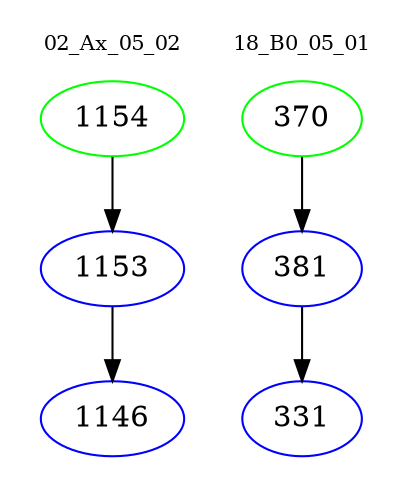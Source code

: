 digraph{
subgraph cluster_0 {
color = white
label = "02_Ax_05_02";
fontsize=10;
T0_1154 [label="1154", color="green"]
T0_1154 -> T0_1153 [color="black"]
T0_1153 [label="1153", color="blue"]
T0_1153 -> T0_1146 [color="black"]
T0_1146 [label="1146", color="blue"]
}
subgraph cluster_1 {
color = white
label = "18_B0_05_01";
fontsize=10;
T1_370 [label="370", color="green"]
T1_370 -> T1_381 [color="black"]
T1_381 [label="381", color="blue"]
T1_381 -> T1_331 [color="black"]
T1_331 [label="331", color="blue"]
}
}
